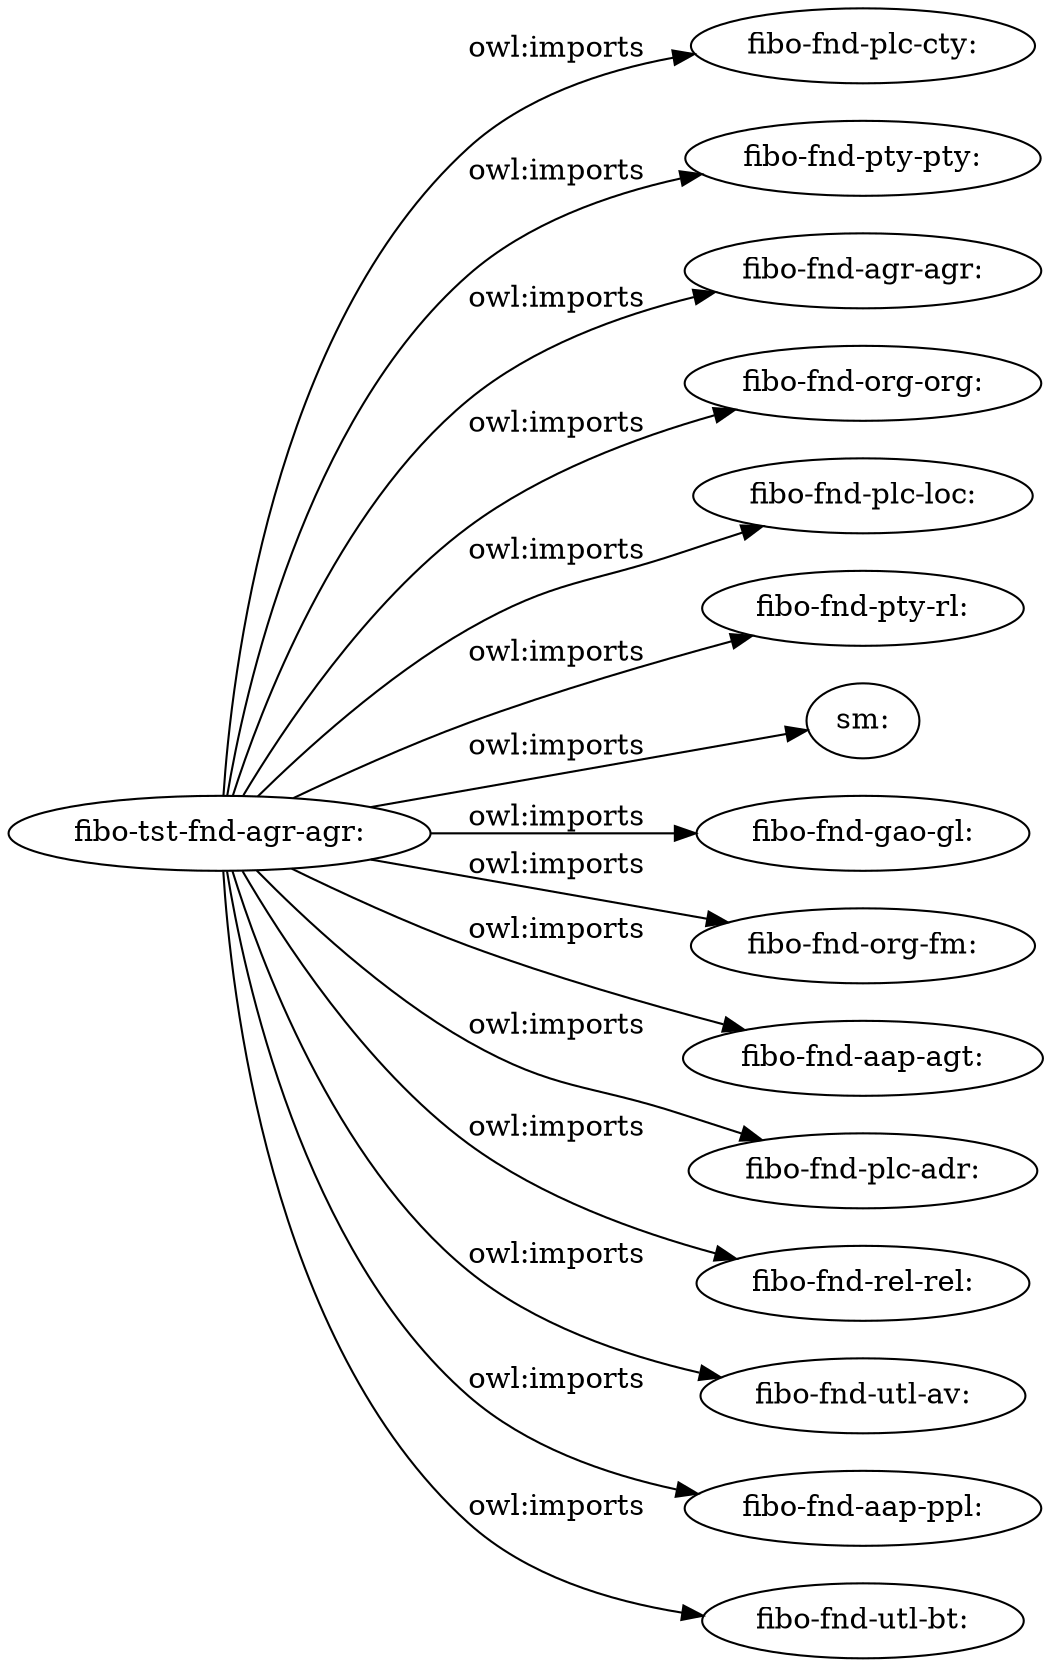 digraph ar2dtool_diagram { 
rankdir=LR;
size="1501"
	"fibo-tst-fnd-agr-agr:" -> "fibo-fnd-plc-cty:" [ label = "owl:imports" ];
	"fibo-tst-fnd-agr-agr:" -> "fibo-fnd-pty-pty:" [ label = "owl:imports" ];
	"fibo-tst-fnd-agr-agr:" -> "fibo-fnd-agr-agr:" [ label = "owl:imports" ];
	"fibo-tst-fnd-agr-agr:" -> "fibo-fnd-org-org:" [ label = "owl:imports" ];
	"fibo-tst-fnd-agr-agr:" -> "fibo-fnd-plc-loc:" [ label = "owl:imports" ];
	"fibo-tst-fnd-agr-agr:" -> "fibo-fnd-pty-rl:" [ label = "owl:imports" ];
	"fibo-tst-fnd-agr-agr:" -> "sm:" [ label = "owl:imports" ];
	"fibo-tst-fnd-agr-agr:" -> "fibo-fnd-gao-gl:" [ label = "owl:imports" ];
	"fibo-tst-fnd-agr-agr:" -> "fibo-fnd-org-fm:" [ label = "owl:imports" ];
	"fibo-tst-fnd-agr-agr:" -> "fibo-fnd-aap-agt:" [ label = "owl:imports" ];
	"fibo-tst-fnd-agr-agr:" -> "fibo-fnd-plc-adr:" [ label = "owl:imports" ];
	"fibo-tst-fnd-agr-agr:" -> "fibo-fnd-rel-rel:" [ label = "owl:imports" ];
	"fibo-tst-fnd-agr-agr:" -> "fibo-fnd-utl-av:" [ label = "owl:imports" ];
	"fibo-tst-fnd-agr-agr:" -> "fibo-fnd-aap-ppl:" [ label = "owl:imports" ];
	"fibo-tst-fnd-agr-agr:" -> "fibo-fnd-utl-bt:" [ label = "owl:imports" ];

}
